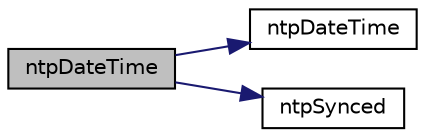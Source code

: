 digraph "ntpDateTime"
{
 // LATEX_PDF_SIZE
  edge [fontname="Helvetica",fontsize="10",labelfontname="Helvetica",labelfontsize="10"];
  node [fontname="Helvetica",fontsize="10",shape=record];
  rankdir="LR";
  Node1 [label="ntpDateTime",height=0.2,width=0.4,color="black", fillcolor="grey75", style="filled", fontcolor="black",tooltip=" "];
  Node1 -> Node2 [color="midnightblue",fontsize="10",style="solid",fontname="Helvetica"];
  Node2 [label="ntpDateTime",height=0.2,width=0.4,color="black", fillcolor="white", style="filled",URL="$ntp_8cpp.html#a10568245db35b122c3f432a867af3a1d",tooltip=" "];
  Node1 -> Node3 [color="midnightblue",fontsize="10",style="solid",fontname="Helvetica"];
  Node3 [label="ntpSynced",height=0.2,width=0.4,color="black", fillcolor="white", style="filled",URL="$ntp_8cpp.html#a38176e018674e131012199be52193c4d",tooltip=" "];
}
